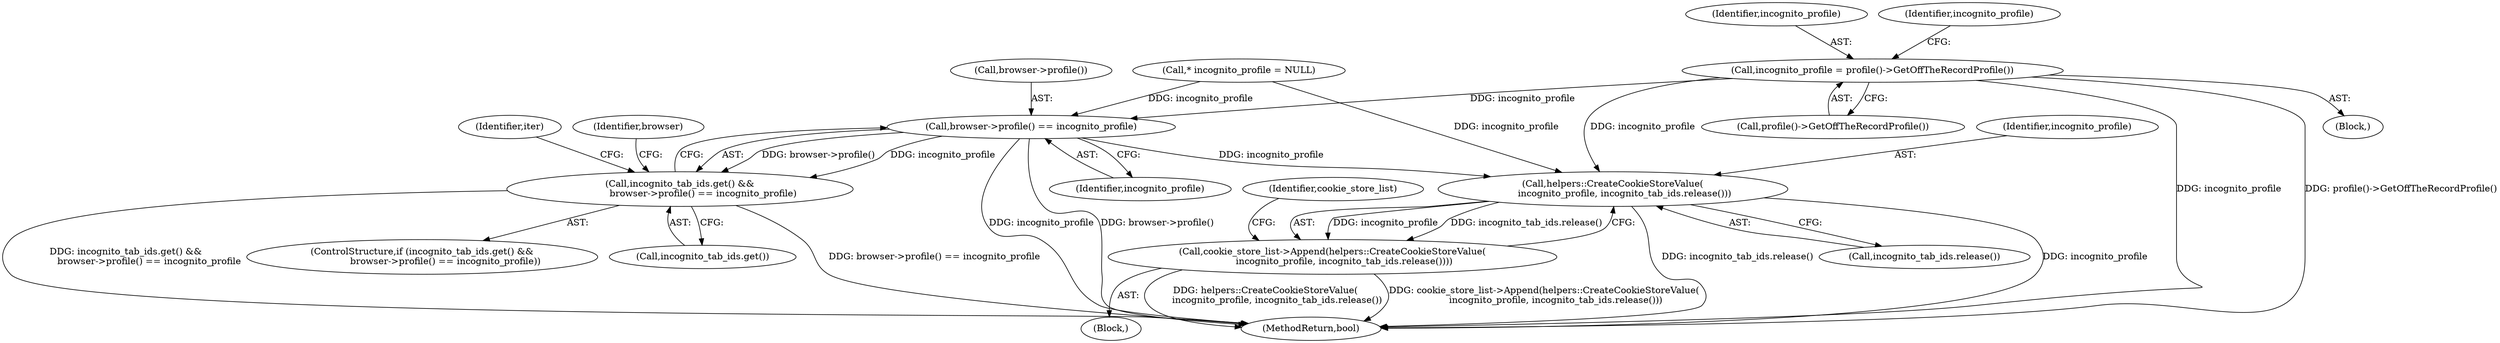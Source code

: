 digraph "0_Chrome_b7e899141194fa27d55a990e38ae8bdcc5183a90_5@pointer" {
"1000117" [label="(Call,incognito_profile = profile()->GetOffTheRecordProfile())"];
"1000153" [label="(Call,browser->profile() == incognito_profile)"];
"1000151" [label="(Call,incognito_tab_ids.get() &&\n                browser->profile() == incognito_profile)"];
"1000182" [label="(Call,helpers::CreateCookieStoreValue(\n        incognito_profile, incognito_tab_ids.release()))"];
"1000181" [label="(Call,cookie_store_list->Append(helpers::CreateCookieStoreValue(\n        incognito_profile, incognito_tab_ids.release())))"];
"1000150" [label="(ControlStructure,if (incognito_tab_ids.get() &&\n                browser->profile() == incognito_profile))"];
"1000117" [label="(Call,incognito_profile = profile()->GetOffTheRecordProfile())"];
"1000182" [label="(Call,helpers::CreateCookieStoreValue(\n        incognito_profile, incognito_tab_ids.release()))"];
"1000116" [label="(Block,)"];
"1000119" [label="(Call,profile()->GetOffTheRecordProfile())"];
"1000155" [label="(Identifier,incognito_profile)"];
"1000181" [label="(Call,cookie_store_list->Append(helpers::CreateCookieStoreValue(\n        incognito_profile, incognito_tab_ids.release())))"];
"1000110" [label="(Call,* incognito_profile = NULL)"];
"1000186" [label="(Identifier,cookie_store_list)"];
"1000180" [label="(Block,)"];
"1000153" [label="(Call,browser->profile() == incognito_profile)"];
"1000189" [label="(MethodReturn,bool)"];
"1000118" [label="(Identifier,incognito_profile)"];
"1000184" [label="(Call,incognito_tab_ids.release())"];
"1000158" [label="(Identifier,browser)"];
"1000134" [label="(Identifier,iter)"];
"1000121" [label="(Identifier,incognito_profile)"];
"1000151" [label="(Call,incognito_tab_ids.get() &&\n                browser->profile() == incognito_profile)"];
"1000152" [label="(Call,incognito_tab_ids.get())"];
"1000154" [label="(Call,browser->profile())"];
"1000183" [label="(Identifier,incognito_profile)"];
"1000117" -> "1000116"  [label="AST: "];
"1000117" -> "1000119"  [label="CFG: "];
"1000118" -> "1000117"  [label="AST: "];
"1000119" -> "1000117"  [label="AST: "];
"1000121" -> "1000117"  [label="CFG: "];
"1000117" -> "1000189"  [label="DDG: incognito_profile"];
"1000117" -> "1000189"  [label="DDG: profile()->GetOffTheRecordProfile()"];
"1000117" -> "1000153"  [label="DDG: incognito_profile"];
"1000117" -> "1000182"  [label="DDG: incognito_profile"];
"1000153" -> "1000151"  [label="AST: "];
"1000153" -> "1000155"  [label="CFG: "];
"1000154" -> "1000153"  [label="AST: "];
"1000155" -> "1000153"  [label="AST: "];
"1000151" -> "1000153"  [label="CFG: "];
"1000153" -> "1000189"  [label="DDG: browser->profile()"];
"1000153" -> "1000189"  [label="DDG: incognito_profile"];
"1000153" -> "1000151"  [label="DDG: browser->profile()"];
"1000153" -> "1000151"  [label="DDG: incognito_profile"];
"1000110" -> "1000153"  [label="DDG: incognito_profile"];
"1000153" -> "1000182"  [label="DDG: incognito_profile"];
"1000151" -> "1000150"  [label="AST: "];
"1000151" -> "1000152"  [label="CFG: "];
"1000152" -> "1000151"  [label="AST: "];
"1000158" -> "1000151"  [label="CFG: "];
"1000134" -> "1000151"  [label="CFG: "];
"1000151" -> "1000189"  [label="DDG: incognito_tab_ids.get() &&\n                browser->profile() == incognito_profile"];
"1000151" -> "1000189"  [label="DDG: browser->profile() == incognito_profile"];
"1000182" -> "1000181"  [label="AST: "];
"1000182" -> "1000184"  [label="CFG: "];
"1000183" -> "1000182"  [label="AST: "];
"1000184" -> "1000182"  [label="AST: "];
"1000181" -> "1000182"  [label="CFG: "];
"1000182" -> "1000189"  [label="DDG: incognito_tab_ids.release()"];
"1000182" -> "1000189"  [label="DDG: incognito_profile"];
"1000182" -> "1000181"  [label="DDG: incognito_profile"];
"1000182" -> "1000181"  [label="DDG: incognito_tab_ids.release()"];
"1000110" -> "1000182"  [label="DDG: incognito_profile"];
"1000181" -> "1000180"  [label="AST: "];
"1000186" -> "1000181"  [label="CFG: "];
"1000181" -> "1000189"  [label="DDG: cookie_store_list->Append(helpers::CreateCookieStoreValue(\n        incognito_profile, incognito_tab_ids.release()))"];
"1000181" -> "1000189"  [label="DDG: helpers::CreateCookieStoreValue(\n        incognito_profile, incognito_tab_ids.release())"];
}
